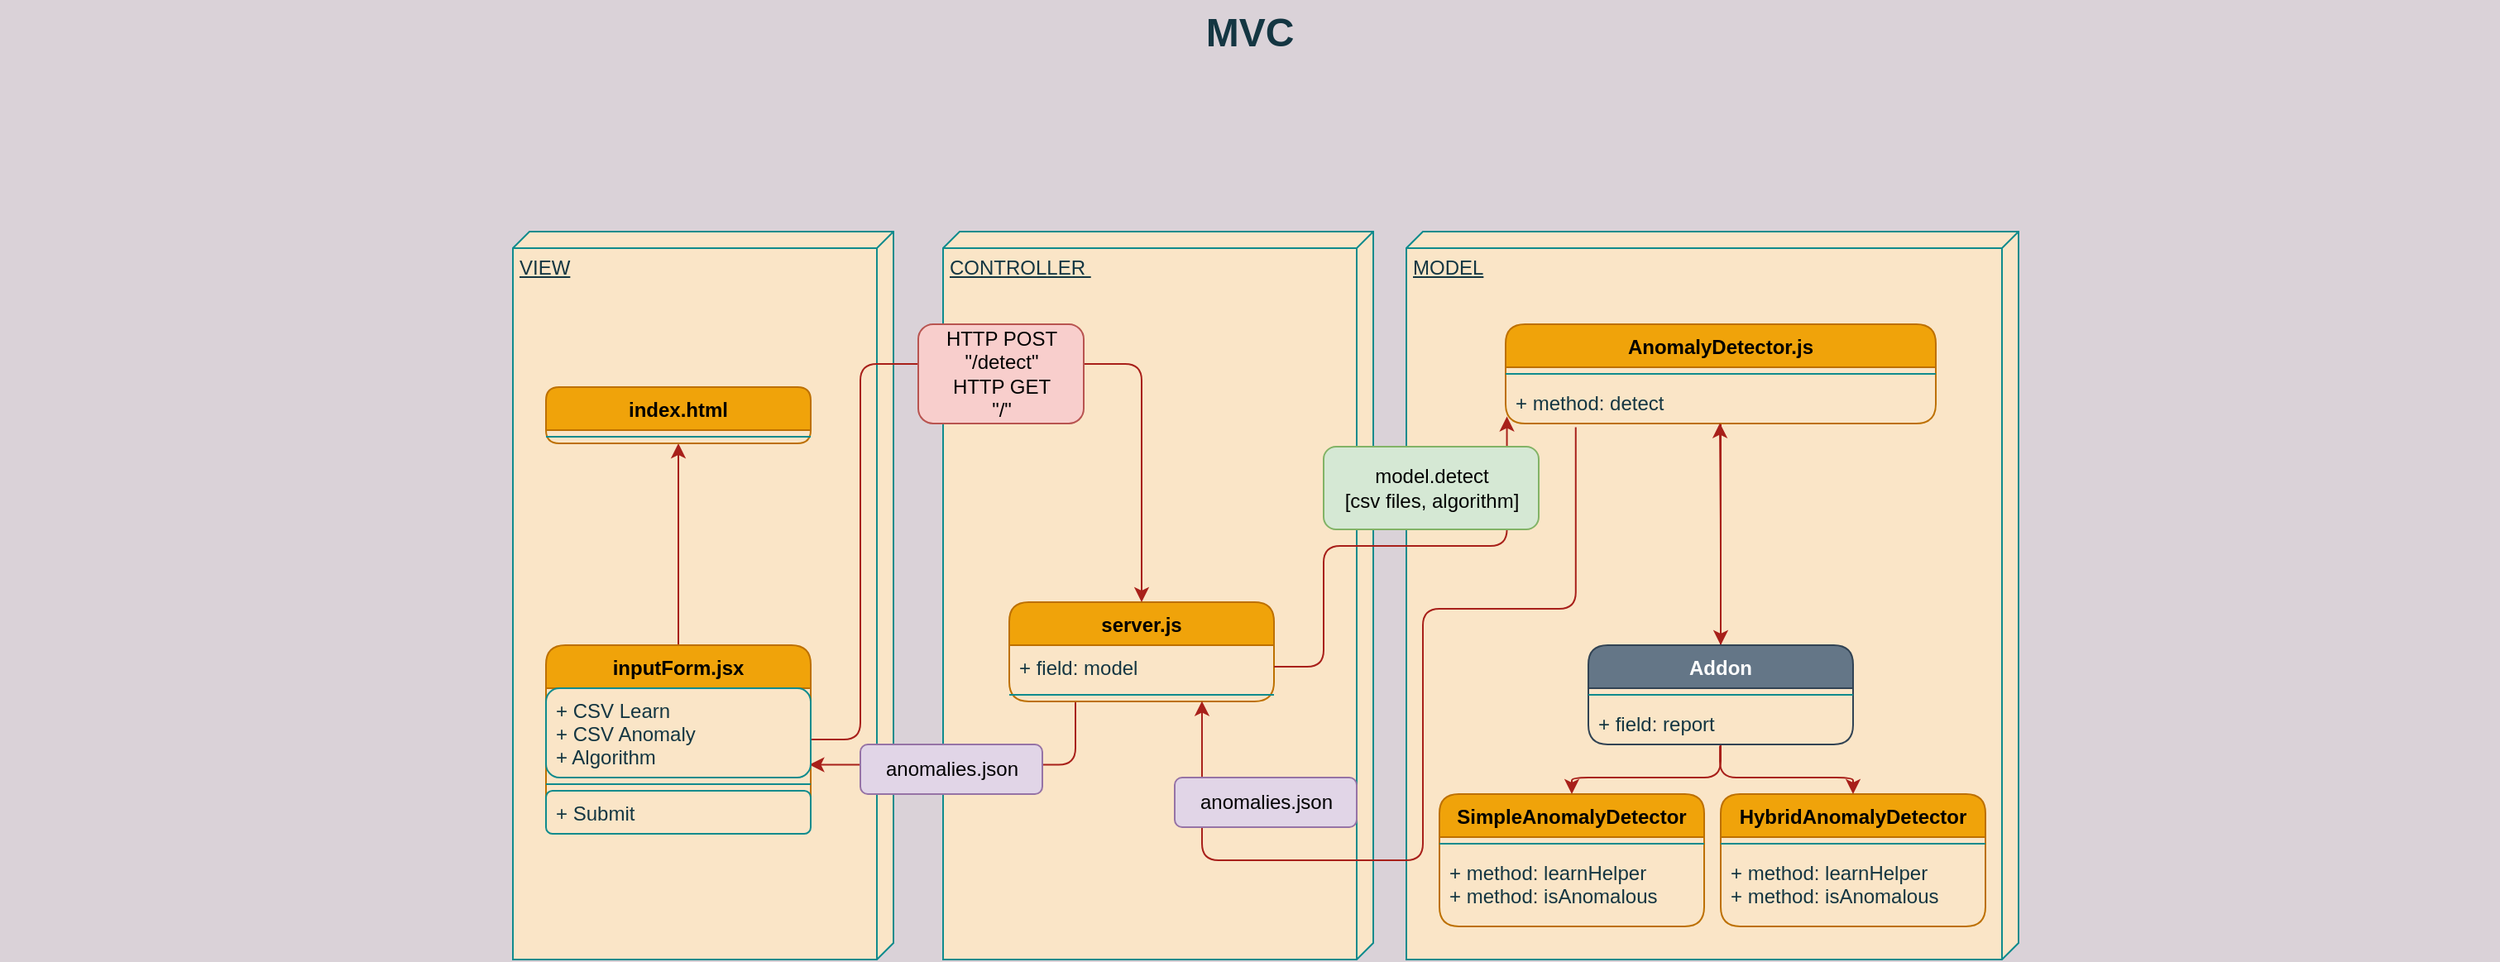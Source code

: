 <mxfile version="14.7.2" type="github">
  <diagram name="Page-1" id="929967ad-93f9-6ef4-fab6-5d389245f69c">
    <mxGraphModel dx="1038" dy="548" grid="1" gridSize="10" guides="1" tooltips="1" connect="1" arrows="1" fold="1" page="1" pageScale="1.5" pageWidth="1169" pageHeight="826" background="#DAD2D8" math="0" shadow="0">
      <root>
        <mxCell id="0" style=";html=1;" />
        <mxCell id="1" style=";html=1;" parent="0" />
        <mxCell id="1672d66443f91eb5-23" value="MVC" style="text;strokeColor=none;fillColor=none;html=1;fontSize=24;fontStyle=1;verticalAlign=middle;align=center;fontColor=#143642;rounded=1;" parent="1" vertex="1">
          <mxGeometry x="120" y="40" width="1510" height="40" as="geometry" />
        </mxCell>
        <mxCell id="icPJS7Rqo_sTtw6IjZ7I-5" value="&lt;div style=&quot;text-align: justify&quot;&gt;&lt;span&gt;MODEL&lt;/span&gt;&lt;br&gt;&lt;/div&gt;" style="verticalAlign=top;align=left;spacingTop=8;spacingLeft=2;spacingRight=12;shape=cube;size=10;direction=south;fontStyle=4;html=1;fillColor=#FAE5C7;strokeColor=#0F8B8D;rounded=1;fontColor=#143642;" vertex="1" parent="1">
          <mxGeometry x="970" y="180" width="370" height="440" as="geometry" />
        </mxCell>
        <mxCell id="icPJS7Rqo_sTtw6IjZ7I-6" value="&lt;span style=&quot;text-align: center&quot;&gt;VIEW&lt;/span&gt;&lt;br&gt;" style="verticalAlign=top;align=left;spacingTop=8;spacingLeft=2;spacingRight=12;shape=cube;size=10;direction=south;fontStyle=4;html=1;fillColor=#FAE5C7;strokeColor=#0F8B8D;rounded=1;fontColor=#143642;" vertex="1" parent="1">
          <mxGeometry x="430" y="180" width="230" height="440" as="geometry" />
        </mxCell>
        <mxCell id="icPJS7Rqo_sTtw6IjZ7I-7" value="CONTROLLER&amp;nbsp;" style="verticalAlign=top;align=left;spacingTop=8;spacingLeft=2;spacingRight=12;shape=cube;size=10;direction=south;fontStyle=4;html=1;rounded=1;fillColor=#FAE5C7;strokeColor=#0F8B8D;fontColor=#143642;" vertex="1" parent="1">
          <mxGeometry x="690" y="180" width="260" height="440" as="geometry" />
        </mxCell>
        <mxCell id="icPJS7Rqo_sTtw6IjZ7I-60" style="edgeStyle=orthogonalEdgeStyle;orthogonalLoop=1;jettySize=auto;html=1;fontColor=#143642;strokeColor=#A8201A;fillColor=#FAE5C7;labelBackgroundColor=#DAD2D8;" edge="1" parent="1" source="icPJS7Rqo_sTtw6IjZ7I-17" target="icPJS7Rqo_sTtw6IjZ7I-55">
          <mxGeometry relative="1" as="geometry" />
        </mxCell>
        <mxCell id="icPJS7Rqo_sTtw6IjZ7I-17" value="AnomalyDetector.js" style="swimlane;fontStyle=1;align=center;verticalAlign=top;childLayout=stackLayout;horizontal=1;startSize=26;horizontalStack=0;resizeParent=1;resizeParentMax=0;resizeLast=0;collapsible=1;marginBottom=0;fillColor=#f0a30a;strokeColor=#BD7000;fontColor=#000000;rounded=1;" vertex="1" parent="1">
          <mxGeometry x="1030" y="236" width="260" height="60" as="geometry" />
        </mxCell>
        <mxCell id="icPJS7Rqo_sTtw6IjZ7I-19" value="" style="line;strokeWidth=1;fillColor=none;align=left;verticalAlign=middle;spacingTop=-1;spacingLeft=3;spacingRight=3;rotatable=0;labelPosition=right;points=[];portConstraint=eastwest;strokeColor=#0F8B8D;fontColor=#143642;rounded=1;labelBackgroundColor=#DAD2D8;" vertex="1" parent="icPJS7Rqo_sTtw6IjZ7I-17">
          <mxGeometry y="26" width="260" height="8" as="geometry" />
        </mxCell>
        <mxCell id="icPJS7Rqo_sTtw6IjZ7I-20" value="+ method: detect" style="text;strokeColor=none;fillColor=none;align=left;verticalAlign=top;spacingLeft=4;spacingRight=4;overflow=hidden;rotatable=0;points=[[0,0.5],[1,0.5]];portConstraint=eastwest;fontColor=#143642;rounded=1;" vertex="1" parent="icPJS7Rqo_sTtw6IjZ7I-17">
          <mxGeometry y="34" width="260" height="26" as="geometry" />
        </mxCell>
        <mxCell id="icPJS7Rqo_sTtw6IjZ7I-21" value="HybridAnomalyDetector" style="swimlane;fontStyle=1;align=center;verticalAlign=top;childLayout=stackLayout;horizontal=1;startSize=26;horizontalStack=0;resizeParent=1;resizeParentMax=0;resizeLast=0;collapsible=1;marginBottom=0;fillColor=#f0a30a;strokeColor=#BD7000;fontColor=#000000;rounded=1;" vertex="1" parent="1">
          <mxGeometry x="1160" y="520" width="160" height="80" as="geometry" />
        </mxCell>
        <mxCell id="icPJS7Rqo_sTtw6IjZ7I-23" value="" style="line;strokeWidth=1;fillColor=none;align=left;verticalAlign=middle;spacingTop=-1;spacingLeft=3;spacingRight=3;rotatable=0;labelPosition=right;points=[];portConstraint=eastwest;strokeColor=#0F8B8D;fontColor=#143642;rounded=1;labelBackgroundColor=#DAD2D8;" vertex="1" parent="icPJS7Rqo_sTtw6IjZ7I-21">
          <mxGeometry y="26" width="160" height="8" as="geometry" />
        </mxCell>
        <mxCell id="icPJS7Rqo_sTtw6IjZ7I-24" value="+ method: learnHelper&#xa;+ method: isAnomalous" style="text;strokeColor=none;fillColor=none;align=left;verticalAlign=top;spacingLeft=4;spacingRight=4;overflow=hidden;rotatable=0;points=[[0,0.5],[1,0.5]];portConstraint=eastwest;fontColor=#143642;rounded=1;" vertex="1" parent="icPJS7Rqo_sTtw6IjZ7I-21">
          <mxGeometry y="34" width="160" height="46" as="geometry" />
        </mxCell>
        <mxCell id="icPJS7Rqo_sTtw6IjZ7I-25" value="SimpleAnomalyDetector" style="swimlane;fontStyle=1;align=center;verticalAlign=top;childLayout=stackLayout;horizontal=1;startSize=26;horizontalStack=0;resizeParent=1;resizeParentMax=0;resizeLast=0;collapsible=1;marginBottom=0;fillColor=#f0a30a;strokeColor=#BD7000;fontColor=#000000;rounded=1;" vertex="1" parent="1">
          <mxGeometry x="990" y="520" width="160" height="80" as="geometry" />
        </mxCell>
        <mxCell id="icPJS7Rqo_sTtw6IjZ7I-27" value="" style="line;strokeWidth=1;fillColor=none;align=left;verticalAlign=middle;spacingTop=-1;spacingLeft=3;spacingRight=3;rotatable=0;labelPosition=right;points=[];portConstraint=eastwest;strokeColor=#0F8B8D;fontColor=#143642;rounded=1;labelBackgroundColor=#DAD2D8;" vertex="1" parent="icPJS7Rqo_sTtw6IjZ7I-25">
          <mxGeometry y="26" width="160" height="8" as="geometry" />
        </mxCell>
        <mxCell id="icPJS7Rqo_sTtw6IjZ7I-28" value="+ method: learnHelper&#xa;+ method: isAnomalous&#xa;" style="text;strokeColor=none;fillColor=none;align=left;verticalAlign=top;spacingLeft=4;spacingRight=4;overflow=hidden;rotatable=0;points=[[0,0.5],[1,0.5]];portConstraint=eastwest;fontColor=#143642;rounded=1;" vertex="1" parent="icPJS7Rqo_sTtw6IjZ7I-25">
          <mxGeometry y="34" width="160" height="46" as="geometry" />
        </mxCell>
        <mxCell id="icPJS7Rqo_sTtw6IjZ7I-47" style="edgeStyle=orthogonalEdgeStyle;orthogonalLoop=1;jettySize=auto;html=1;exitX=0.25;exitY=1;exitDx=0;exitDy=0;entryX=0.995;entryY=0.856;entryDx=0;entryDy=0;strokeColor=#A8201A;fontColor=#143642;entryPerimeter=0;labelBackgroundColor=#DAD2D8;" edge="1" parent="1" source="icPJS7Rqo_sTtw6IjZ7I-30" target="icPJS7Rqo_sTtw6IjZ7I-37">
          <mxGeometry relative="1" as="geometry">
            <mxPoint x="620" y="410" as="targetPoint" />
          </mxGeometry>
        </mxCell>
        <mxCell id="icPJS7Rqo_sTtw6IjZ7I-30" value="server.js" style="swimlane;fontStyle=1;align=center;verticalAlign=top;childLayout=stackLayout;horizontal=1;startSize=26;horizontalStack=0;resizeParent=1;resizeParentMax=0;resizeLast=0;collapsible=1;marginBottom=0;fillColor=#f0a30a;strokeColor=#BD7000;fontColor=#000000;rounded=1;" vertex="1" parent="1">
          <mxGeometry x="730" y="404" width="160" height="60" as="geometry" />
        </mxCell>
        <mxCell id="icPJS7Rqo_sTtw6IjZ7I-31" value="+ field: model" style="text;strokeColor=none;fillColor=none;align=left;verticalAlign=top;spacingLeft=4;spacingRight=4;overflow=hidden;rotatable=0;points=[[0,0.5],[1,0.5]];portConstraint=eastwest;fontColor=#143642;rounded=1;" vertex="1" parent="icPJS7Rqo_sTtw6IjZ7I-30">
          <mxGeometry y="26" width="160" height="26" as="geometry" />
        </mxCell>
        <mxCell id="icPJS7Rqo_sTtw6IjZ7I-32" value="" style="line;strokeWidth=1;fillColor=none;align=left;verticalAlign=middle;spacingTop=-1;spacingLeft=3;spacingRight=3;rotatable=0;labelPosition=right;points=[];portConstraint=eastwest;strokeColor=#0F8B8D;fontColor=#143642;rounded=1;labelBackgroundColor=#DAD2D8;" vertex="1" parent="icPJS7Rqo_sTtw6IjZ7I-30">
          <mxGeometry y="52" width="160" height="8" as="geometry" />
        </mxCell>
        <mxCell id="icPJS7Rqo_sTtw6IjZ7I-35" style="edgeStyle=orthogonalEdgeStyle;orthogonalLoop=1;jettySize=auto;html=1;strokeColor=#A8201A;fontColor=#143642;entryX=0.003;entryY=0.677;entryDx=0;entryDy=0;entryPerimeter=0;labelBackgroundColor=#DAD2D8;" edge="1" parent="1" source="icPJS7Rqo_sTtw6IjZ7I-31">
          <mxGeometry relative="1" as="geometry">
            <mxPoint x="1030.78" y="291.788" as="targetPoint" />
            <Array as="points">
              <mxPoint x="920" y="443" />
              <mxPoint x="920" y="370" />
              <mxPoint x="1031" y="370" />
            </Array>
          </mxGeometry>
        </mxCell>
        <mxCell id="icPJS7Rqo_sTtw6IjZ7I-48" style="edgeStyle=orthogonalEdgeStyle;orthogonalLoop=1;jettySize=auto;html=1;exitX=0.5;exitY=0;exitDx=0;exitDy=0;entryX=0.5;entryY=1;entryDx=0;entryDy=0;strokeColor=#A8201A;fontColor=#143642;labelBackgroundColor=#DAD2D8;" edge="1" parent="1" source="icPJS7Rqo_sTtw6IjZ7I-36" target="icPJS7Rqo_sTtw6IjZ7I-40">
          <mxGeometry relative="1" as="geometry" />
        </mxCell>
        <mxCell id="icPJS7Rqo_sTtw6IjZ7I-62" style="edgeStyle=orthogonalEdgeStyle;orthogonalLoop=1;jettySize=auto;html=1;entryX=0.5;entryY=0;entryDx=0;entryDy=0;fontColor=#143642;strokeColor=#A8201A;fillColor=#FAE5C7;labelBackgroundColor=#DAD2D8;" edge="1" parent="1" source="icPJS7Rqo_sTtw6IjZ7I-36" target="icPJS7Rqo_sTtw6IjZ7I-30">
          <mxGeometry relative="1" as="geometry">
            <Array as="points">
              <mxPoint x="640" y="487" />
              <mxPoint x="640" y="260" />
              <mxPoint x="810" y="260" />
            </Array>
          </mxGeometry>
        </mxCell>
        <mxCell id="icPJS7Rqo_sTtw6IjZ7I-36" value="inputForm.jsx" style="swimlane;fontStyle=1;align=center;verticalAlign=top;childLayout=stackLayout;horizontal=1;startSize=26;horizontalStack=0;resizeParent=1;resizeParentMax=0;resizeLast=0;collapsible=1;marginBottom=0;fillColor=#f0a30a;strokeColor=#BD7000;rounded=1;fontColor=#000000;" vertex="1" parent="1">
          <mxGeometry x="450" y="430" width="160" height="114" as="geometry" />
        </mxCell>
        <mxCell id="icPJS7Rqo_sTtw6IjZ7I-37" value="+ CSV Learn&#xa;+ CSV Anomaly&#xa;+ Algorithm" style="text;strokeColor=#0F8B8D;fillColor=#FAE5C7;align=left;verticalAlign=top;spacingLeft=4;spacingRight=4;overflow=hidden;rotatable=0;points=[[0,0.5],[1,0.5]];portConstraint=eastwest;rounded=1;fontColor=#143642;" vertex="1" parent="icPJS7Rqo_sTtw6IjZ7I-36">
          <mxGeometry y="26" width="160" height="54" as="geometry" />
        </mxCell>
        <mxCell id="icPJS7Rqo_sTtw6IjZ7I-38" value="" style="line;strokeWidth=1;fillColor=none;align=left;verticalAlign=middle;spacingTop=-1;spacingLeft=3;spacingRight=3;rotatable=0;labelPosition=right;points=[];portConstraint=eastwest;strokeColor=#0F8B8D;fontColor=#143642;rounded=1;labelBackgroundColor=#DAD2D8;" vertex="1" parent="icPJS7Rqo_sTtw6IjZ7I-36">
          <mxGeometry y="80" width="160" height="8" as="geometry" />
        </mxCell>
        <mxCell id="icPJS7Rqo_sTtw6IjZ7I-39" value="+ Submit" style="text;strokeColor=#0F8B8D;fillColor=#FAE5C7;align=left;verticalAlign=top;spacingLeft=4;spacingRight=4;overflow=hidden;rotatable=0;points=[[0,0.5],[1,0.5]];portConstraint=eastwest;rounded=1;fontColor=#143642;" vertex="1" parent="icPJS7Rqo_sTtw6IjZ7I-36">
          <mxGeometry y="88" width="160" height="26" as="geometry" />
        </mxCell>
        <mxCell id="icPJS7Rqo_sTtw6IjZ7I-40" value="index.html" style="swimlane;fontStyle=1;align=center;verticalAlign=top;childLayout=stackLayout;horizontal=1;startSize=26;horizontalStack=0;resizeParent=1;resizeParentMax=0;resizeLast=0;collapsible=1;marginBottom=0;rounded=1;fillColor=#f0a30a;strokeColor=#BD7000;fontColor=#000000;" vertex="1" parent="1">
          <mxGeometry x="450" y="274" width="160" height="34" as="geometry" />
        </mxCell>
        <mxCell id="icPJS7Rqo_sTtw6IjZ7I-42" value="" style="line;strokeWidth=1;fillColor=none;align=left;verticalAlign=middle;spacingTop=-1;spacingLeft=3;spacingRight=3;rotatable=0;labelPosition=right;points=[];portConstraint=eastwest;strokeColor=#0F8B8D;fontColor=#143642;rounded=1;labelBackgroundColor=#DAD2D8;" vertex="1" parent="icPJS7Rqo_sTtw6IjZ7I-40">
          <mxGeometry y="26" width="160" height="8" as="geometry" />
        </mxCell>
        <mxCell id="icPJS7Rqo_sTtw6IjZ7I-46" style="edgeStyle=orthogonalEdgeStyle;orthogonalLoop=1;jettySize=auto;html=1;entryX=0.728;entryY=0.975;entryDx=0;entryDy=0;entryPerimeter=0;strokeColor=#A8201A;fontColor=#143642;exitX=0.163;exitY=1.085;exitDx=0;exitDy=0;exitPerimeter=0;labelBackgroundColor=#DAD2D8;" edge="1" parent="1" source="icPJS7Rqo_sTtw6IjZ7I-20" target="icPJS7Rqo_sTtw6IjZ7I-32">
          <mxGeometry relative="1" as="geometry">
            <Array as="points">
              <mxPoint x="1072" y="408" />
              <mxPoint x="980" y="408" />
              <mxPoint x="980" y="560" />
              <mxPoint x="847" y="560" />
            </Array>
          </mxGeometry>
        </mxCell>
        <mxCell id="icPJS7Rqo_sTtw6IjZ7I-51" value="HTTP POST&lt;br&gt;&quot;/detect&quot;&lt;br&gt;HTTP GET&lt;br&gt;&quot;/&quot;" style="html=1;fillColor=#f8cecc;strokeColor=#b85450;rounded=1;" vertex="1" parent="1">
          <mxGeometry x="675" y="236" width="100" height="60" as="geometry" />
        </mxCell>
        <mxCell id="icPJS7Rqo_sTtw6IjZ7I-52" value="anomalies.json" style="html=1;fillColor=#e1d5e7;strokeColor=#9673a6;rounded=1;" vertex="1" parent="1">
          <mxGeometry x="830" y="510" width="110" height="30" as="geometry" />
        </mxCell>
        <mxCell id="icPJS7Rqo_sTtw6IjZ7I-53" value="anomalies.json" style="html=1;fillColor=#e1d5e7;strokeColor=#9673a6;rounded=1;" vertex="1" parent="1">
          <mxGeometry x="640" y="490" width="110" height="30" as="geometry" />
        </mxCell>
        <mxCell id="icPJS7Rqo_sTtw6IjZ7I-54" value="model.detect&lt;br&gt;[csv files, algorithm]" style="html=1;fillColor=#d5e8d4;strokeColor=#82b366;rounded=1;" vertex="1" parent="1">
          <mxGeometry x="920" y="310" width="130" height="50" as="geometry" />
        </mxCell>
        <mxCell id="icPJS7Rqo_sTtw6IjZ7I-58" style="edgeStyle=orthogonalEdgeStyle;orthogonalLoop=1;jettySize=auto;html=1;entryX=0.5;entryY=0;entryDx=0;entryDy=0;fontColor=#143642;strokeColor=#A8201A;fillColor=#FAE5C7;labelBackgroundColor=#DAD2D8;" edge="1" parent="1" source="icPJS7Rqo_sTtw6IjZ7I-55" target="icPJS7Rqo_sTtw6IjZ7I-25">
          <mxGeometry relative="1" as="geometry" />
        </mxCell>
        <mxCell id="icPJS7Rqo_sTtw6IjZ7I-61" style="edgeStyle=orthogonalEdgeStyle;orthogonalLoop=1;jettySize=auto;html=1;entryX=0.498;entryY=0.992;entryDx=0;entryDy=0;entryPerimeter=0;fontColor=#143642;strokeColor=#A8201A;fillColor=#FAE5C7;labelBackgroundColor=#DAD2D8;" edge="1" parent="1" source="icPJS7Rqo_sTtw6IjZ7I-55" target="icPJS7Rqo_sTtw6IjZ7I-20">
          <mxGeometry relative="1" as="geometry" />
        </mxCell>
        <mxCell id="icPJS7Rqo_sTtw6IjZ7I-55" value="Addon" style="swimlane;fontStyle=1;align=center;verticalAlign=top;childLayout=stackLayout;horizontal=1;startSize=26;horizontalStack=0;resizeParent=1;resizeParentMax=0;resizeLast=0;collapsible=1;marginBottom=0;fillColor=#647687;strokeColor=#314354;fontColor=#ffffff;rounded=1;" vertex="1" parent="1">
          <mxGeometry x="1080" y="430" width="160" height="60" as="geometry" />
        </mxCell>
        <mxCell id="icPJS7Rqo_sTtw6IjZ7I-56" value="" style="line;strokeWidth=1;fillColor=none;align=left;verticalAlign=middle;spacingTop=-1;spacingLeft=3;spacingRight=3;rotatable=0;labelPosition=right;points=[];portConstraint=eastwest;strokeColor=#0F8B8D;fontColor=#143642;rounded=1;labelBackgroundColor=#DAD2D8;" vertex="1" parent="icPJS7Rqo_sTtw6IjZ7I-55">
          <mxGeometry y="26" width="160" height="8" as="geometry" />
        </mxCell>
        <mxCell id="icPJS7Rqo_sTtw6IjZ7I-57" value="+ field: report" style="text;strokeColor=none;fillColor=none;align=left;verticalAlign=top;spacingLeft=4;spacingRight=4;overflow=hidden;rotatable=0;points=[[0,0.5],[1,0.5]];portConstraint=eastwest;fontColor=#143642;rounded=1;" vertex="1" parent="icPJS7Rqo_sTtw6IjZ7I-55">
          <mxGeometry y="34" width="160" height="26" as="geometry" />
        </mxCell>
        <mxCell id="icPJS7Rqo_sTtw6IjZ7I-59" style="edgeStyle=orthogonalEdgeStyle;orthogonalLoop=1;jettySize=auto;html=1;entryX=0.5;entryY=0;entryDx=0;entryDy=0;fontColor=#143642;strokeColor=#A8201A;fillColor=#FAE5C7;exitX=0.497;exitY=1.028;exitDx=0;exitDy=0;exitPerimeter=0;labelBackgroundColor=#DAD2D8;" edge="1" parent="1" source="icPJS7Rqo_sTtw6IjZ7I-57" target="icPJS7Rqo_sTtw6IjZ7I-21">
          <mxGeometry relative="1" as="geometry">
            <mxPoint x="1170" y="460" as="sourcePoint" />
            <mxPoint x="1080" y="530" as="targetPoint" />
          </mxGeometry>
        </mxCell>
      </root>
    </mxGraphModel>
  </diagram>
</mxfile>
